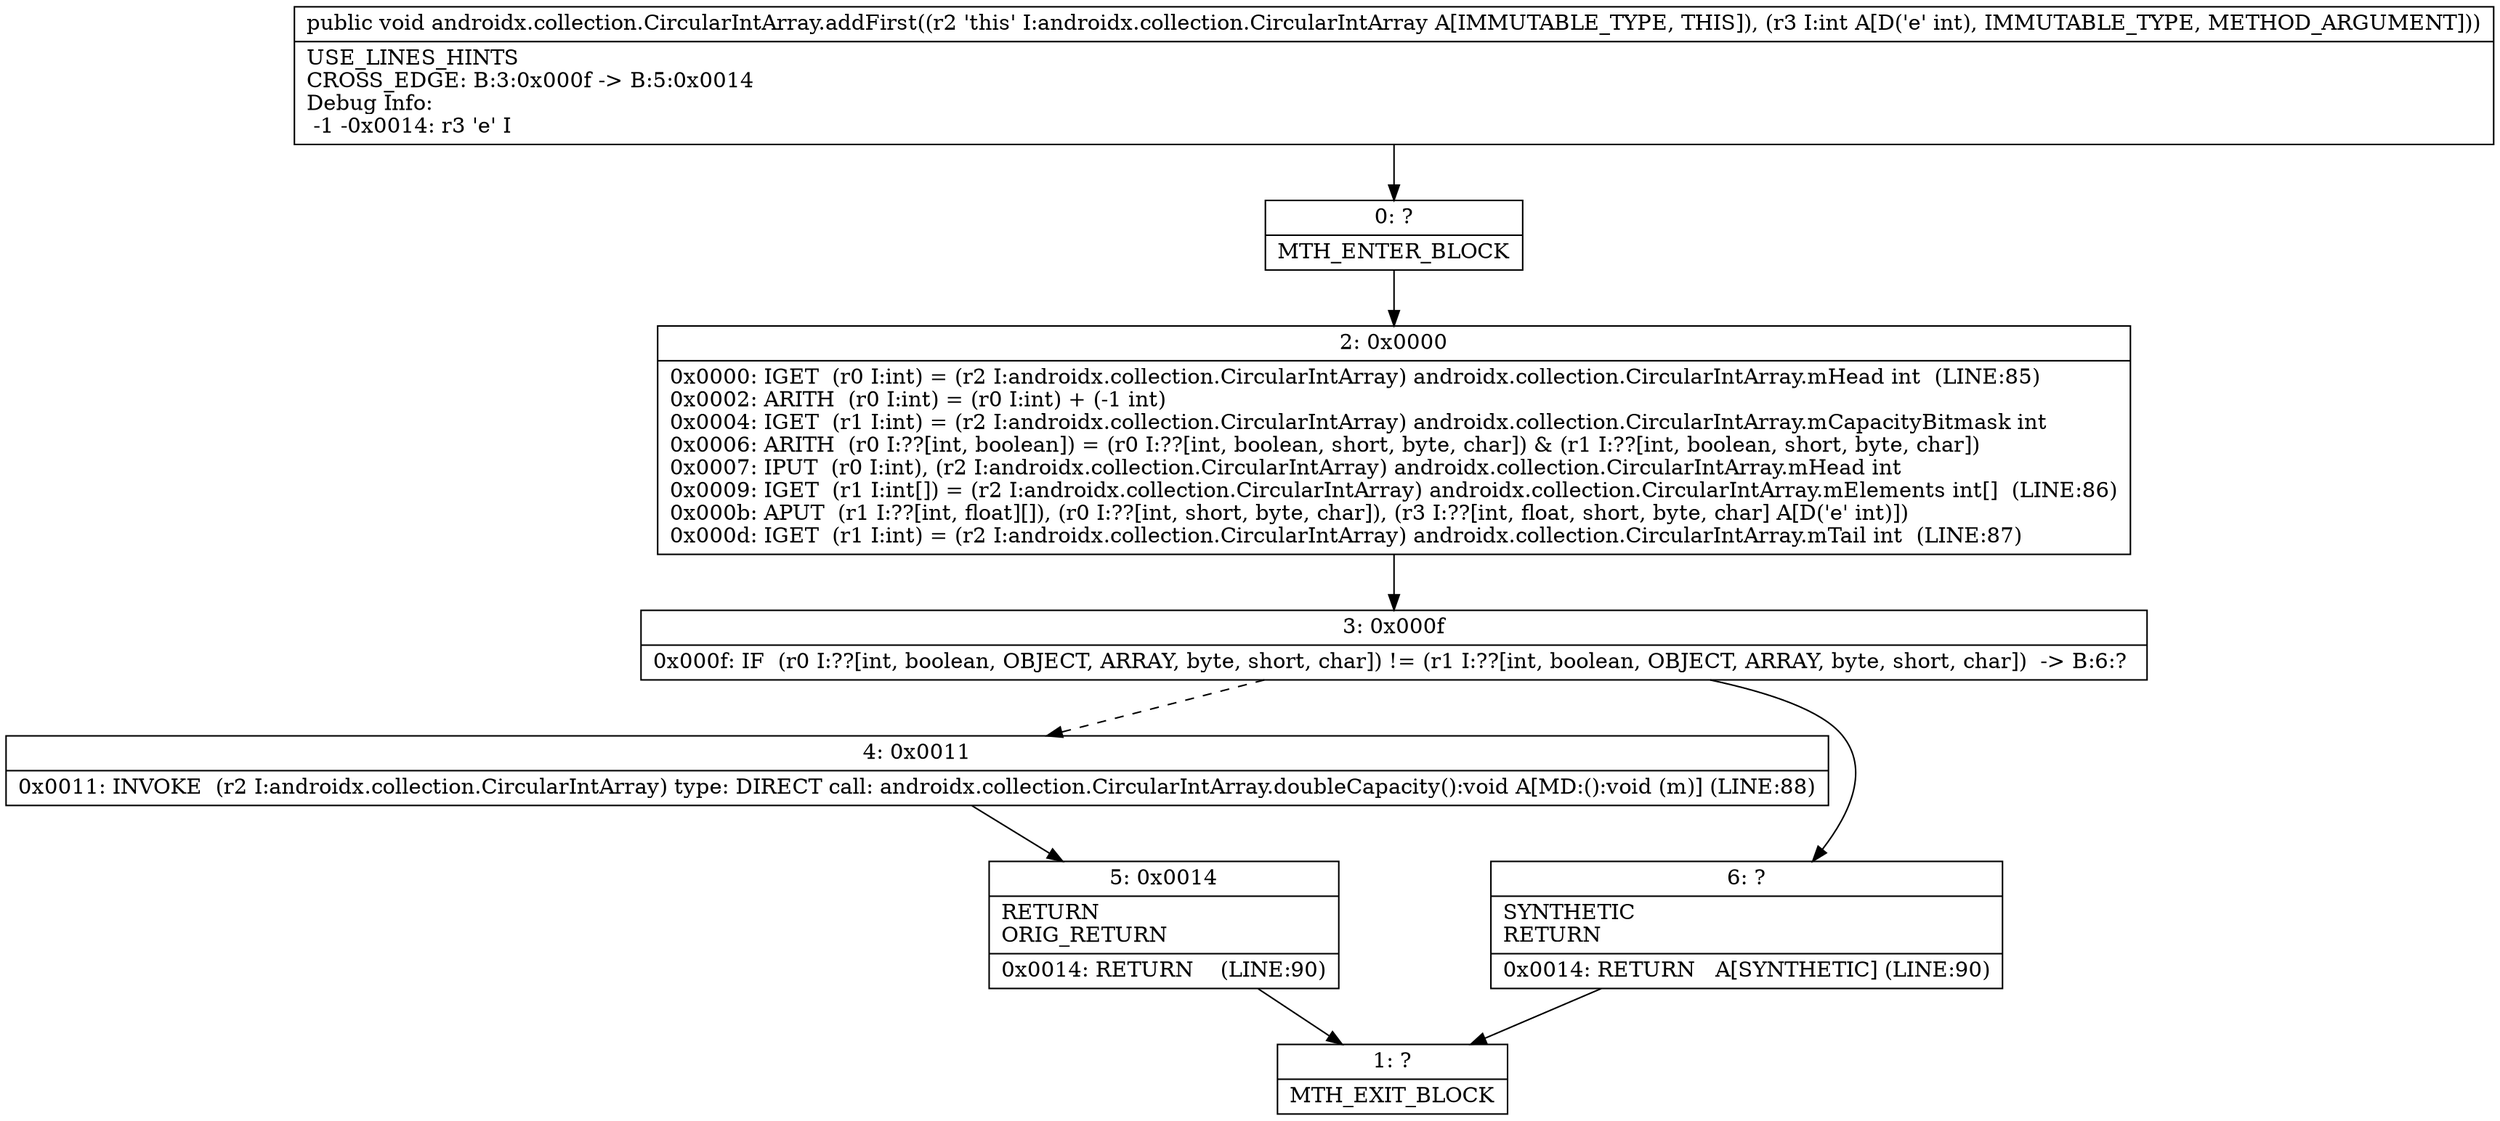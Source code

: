 digraph "CFG forandroidx.collection.CircularIntArray.addFirst(I)V" {
Node_0 [shape=record,label="{0\:\ ?|MTH_ENTER_BLOCK\l}"];
Node_2 [shape=record,label="{2\:\ 0x0000|0x0000: IGET  (r0 I:int) = (r2 I:androidx.collection.CircularIntArray) androidx.collection.CircularIntArray.mHead int  (LINE:85)\l0x0002: ARITH  (r0 I:int) = (r0 I:int) + (\-1 int) \l0x0004: IGET  (r1 I:int) = (r2 I:androidx.collection.CircularIntArray) androidx.collection.CircularIntArray.mCapacityBitmask int \l0x0006: ARITH  (r0 I:??[int, boolean]) = (r0 I:??[int, boolean, short, byte, char]) & (r1 I:??[int, boolean, short, byte, char]) \l0x0007: IPUT  (r0 I:int), (r2 I:androidx.collection.CircularIntArray) androidx.collection.CircularIntArray.mHead int \l0x0009: IGET  (r1 I:int[]) = (r2 I:androidx.collection.CircularIntArray) androidx.collection.CircularIntArray.mElements int[]  (LINE:86)\l0x000b: APUT  (r1 I:??[int, float][]), (r0 I:??[int, short, byte, char]), (r3 I:??[int, float, short, byte, char] A[D('e' int)]) \l0x000d: IGET  (r1 I:int) = (r2 I:androidx.collection.CircularIntArray) androidx.collection.CircularIntArray.mTail int  (LINE:87)\l}"];
Node_3 [shape=record,label="{3\:\ 0x000f|0x000f: IF  (r0 I:??[int, boolean, OBJECT, ARRAY, byte, short, char]) != (r1 I:??[int, boolean, OBJECT, ARRAY, byte, short, char])  \-\> B:6:? \l}"];
Node_4 [shape=record,label="{4\:\ 0x0011|0x0011: INVOKE  (r2 I:androidx.collection.CircularIntArray) type: DIRECT call: androidx.collection.CircularIntArray.doubleCapacity():void A[MD:():void (m)] (LINE:88)\l}"];
Node_5 [shape=record,label="{5\:\ 0x0014|RETURN\lORIG_RETURN\l|0x0014: RETURN    (LINE:90)\l}"];
Node_1 [shape=record,label="{1\:\ ?|MTH_EXIT_BLOCK\l}"];
Node_6 [shape=record,label="{6\:\ ?|SYNTHETIC\lRETURN\l|0x0014: RETURN   A[SYNTHETIC] (LINE:90)\l}"];
MethodNode[shape=record,label="{public void androidx.collection.CircularIntArray.addFirst((r2 'this' I:androidx.collection.CircularIntArray A[IMMUTABLE_TYPE, THIS]), (r3 I:int A[D('e' int), IMMUTABLE_TYPE, METHOD_ARGUMENT]))  | USE_LINES_HINTS\lCROSS_EDGE: B:3:0x000f \-\> B:5:0x0014\lDebug Info:\l  \-1 \-0x0014: r3 'e' I\l}"];
MethodNode -> Node_0;Node_0 -> Node_2;
Node_2 -> Node_3;
Node_3 -> Node_4[style=dashed];
Node_3 -> Node_6;
Node_4 -> Node_5;
Node_5 -> Node_1;
Node_6 -> Node_1;
}

